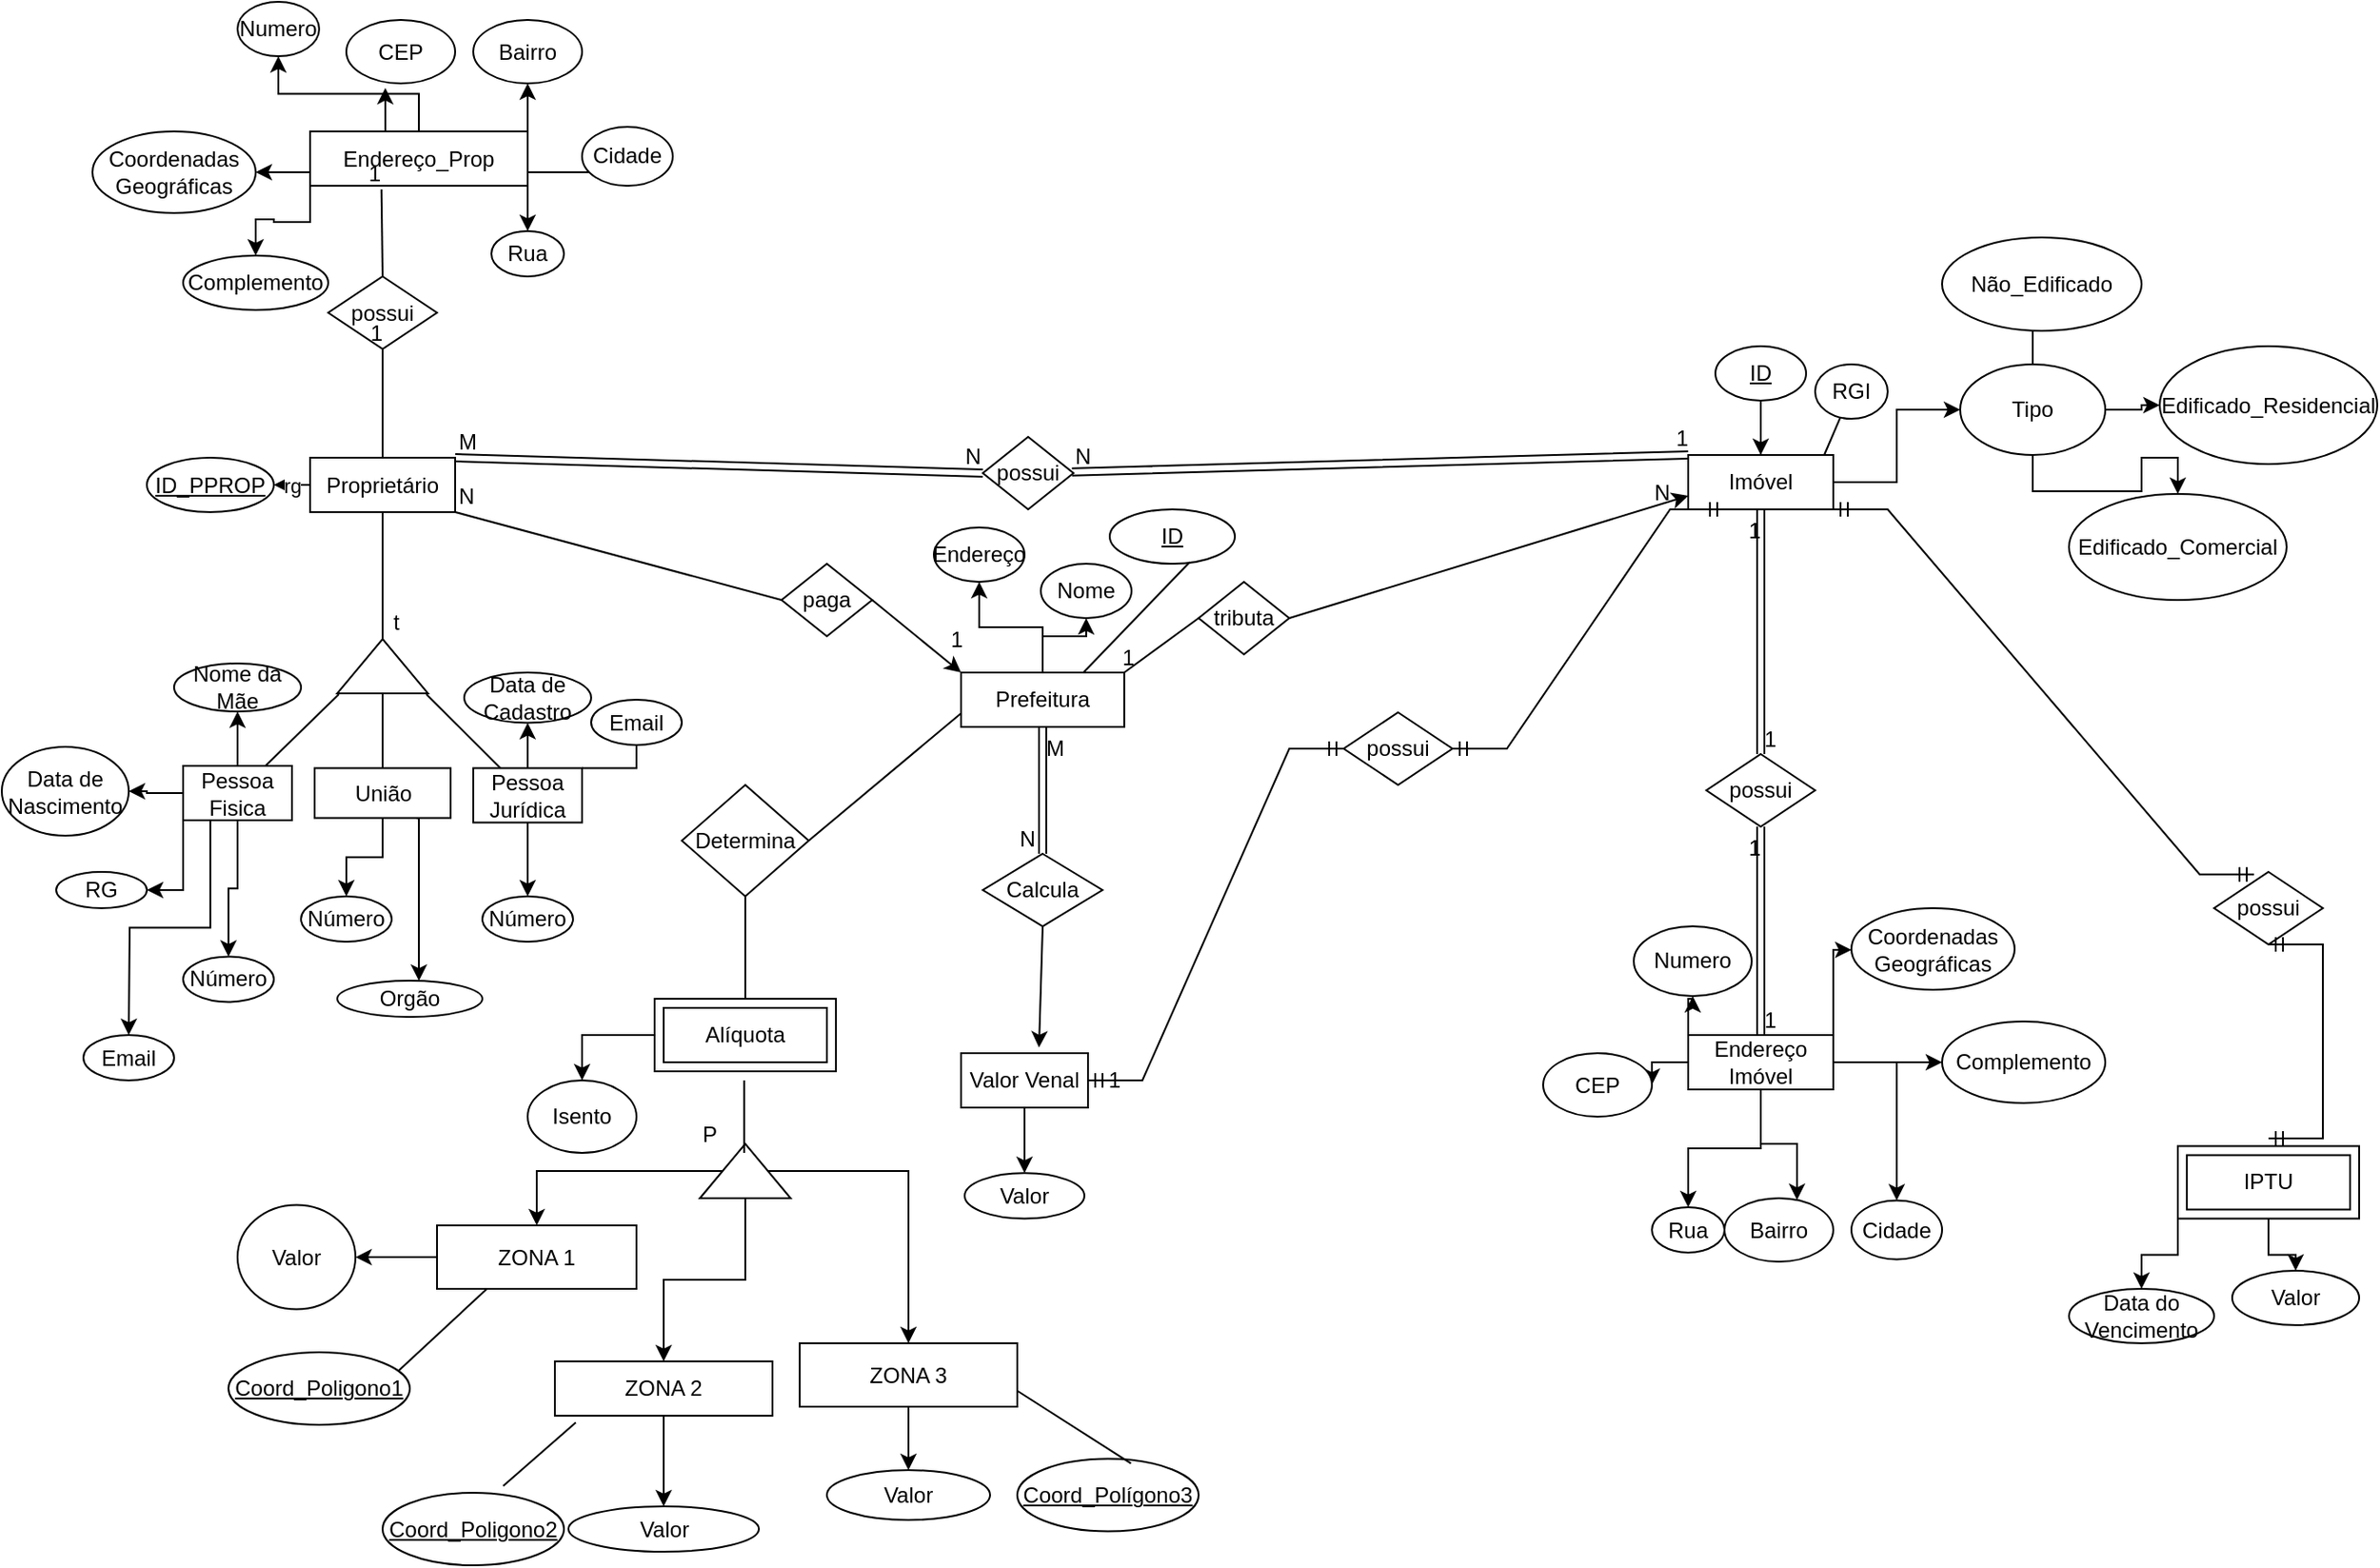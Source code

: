 <mxfile version="16.6.5" type="device"><diagram id="ujEJsBfIiI0tv4b5wCCn" name="Page-1"><mxGraphModel dx="1698" dy="476" grid="1" gridSize="10" guides="1" tooltips="1" connect="1" arrows="1" fold="1" page="1" pageScale="1" pageWidth="827" pageHeight="1169" math="0" shadow="0"><root><mxCell id="0"/><mxCell id="1" parent="0"/><mxCell id="As3gt2R50bWMYuz2lduU-75" value="rg" style="edgeStyle=orthogonalEdgeStyle;rounded=0;orthogonalLoop=1;jettySize=auto;html=1;exitX=0;exitY=0.5;exitDx=0;exitDy=0;entryX=1;entryY=0.5;entryDx=0;entryDy=0;" edge="1" parent="1" source="o9bGBwdV-3wXNaGeciip-1" target="As3gt2R50bWMYuz2lduU-74"><mxGeometry relative="1" as="geometry"/></mxCell><mxCell id="o9bGBwdV-3wXNaGeciip-1" value="Proprietário" style="rounded=0;whiteSpace=wrap;html=1;" parent="1" vertex="1"><mxGeometry x="10" y="321.5" width="80" height="30" as="geometry"/></mxCell><mxCell id="As3gt2R50bWMYuz2lduU-131" value="" style="edgeStyle=orthogonalEdgeStyle;rounded=0;orthogonalLoop=1;jettySize=auto;html=1;" edge="1" parent="1" source="o9bGBwdV-3wXNaGeciip-2" target="As3gt2R50bWMYuz2lduU-130"><mxGeometry relative="1" as="geometry"/></mxCell><mxCell id="o9bGBwdV-3wXNaGeciip-2" value="Imóvel&lt;br&gt;" style="rounded=0;whiteSpace=wrap;html=1;" parent="1" vertex="1"><mxGeometry x="770" y="320" width="80" height="30" as="geometry"/></mxCell><mxCell id="As3gt2R50bWMYuz2lduU-68" value="" style="edgeStyle=orthogonalEdgeStyle;rounded=0;orthogonalLoop=1;jettySize=auto;html=1;" edge="1" parent="1" source="o9bGBwdV-3wXNaGeciip-3" target="As3gt2R50bWMYuz2lduU-67"><mxGeometry relative="1" as="geometry"/></mxCell><mxCell id="As3gt2R50bWMYuz2lduU-90" value="" style="edgeStyle=orthogonalEdgeStyle;rounded=0;orthogonalLoop=1;jettySize=auto;html=1;" edge="1" parent="1" source="o9bGBwdV-3wXNaGeciip-3" target="As3gt2R50bWMYuz2lduU-88"><mxGeometry relative="1" as="geometry"/></mxCell><mxCell id="o9bGBwdV-3wXNaGeciip-3" value="Prefeitura" style="rounded=0;whiteSpace=wrap;html=1;" parent="1" vertex="1"><mxGeometry x="369" y="440" width="90" height="30" as="geometry"/></mxCell><mxCell id="As3gt2R50bWMYuz2lduU-144" style="edgeStyle=orthogonalEdgeStyle;rounded=0;orthogonalLoop=1;jettySize=auto;html=1;exitX=0;exitY=0.75;exitDx=0;exitDy=0;entryX=1;entryY=0.5;entryDx=0;entryDy=0;" edge="1" parent="1" source="o9bGBwdV-3wXNaGeciip-4" target="As3gt2R50bWMYuz2lduU-142"><mxGeometry relative="1" as="geometry"/></mxCell><mxCell id="As3gt2R50bWMYuz2lduU-145" style="edgeStyle=orthogonalEdgeStyle;rounded=0;orthogonalLoop=1;jettySize=auto;html=1;exitX=0.5;exitY=0;exitDx=0;exitDy=0;entryX=0.358;entryY=1.071;entryDx=0;entryDy=0;entryPerimeter=0;" edge="1" parent="1" source="o9bGBwdV-3wXNaGeciip-4" target="As3gt2R50bWMYuz2lduU-141"><mxGeometry relative="1" as="geometry"/></mxCell><mxCell id="As3gt2R50bWMYuz2lduU-146" style="edgeStyle=orthogonalEdgeStyle;rounded=0;orthogonalLoop=1;jettySize=auto;html=1;exitX=1;exitY=0;exitDx=0;exitDy=0;" edge="1" parent="1" source="o9bGBwdV-3wXNaGeciip-4" target="As3gt2R50bWMYuz2lduU-139"><mxGeometry relative="1" as="geometry"/></mxCell><mxCell id="As3gt2R50bWMYuz2lduU-147" style="edgeStyle=orthogonalEdgeStyle;rounded=0;orthogonalLoop=1;jettySize=auto;html=1;exitX=1;exitY=0.75;exitDx=0;exitDy=0;entryX=0;entryY=1;entryDx=0;entryDy=0;" edge="1" parent="1" source="o9bGBwdV-3wXNaGeciip-4" target="As3gt2R50bWMYuz2lduU-140"><mxGeometry relative="1" as="geometry"/></mxCell><mxCell id="As3gt2R50bWMYuz2lduU-148" style="edgeStyle=orthogonalEdgeStyle;rounded=0;orthogonalLoop=1;jettySize=auto;html=1;exitX=1;exitY=1;exitDx=0;exitDy=0;entryX=0.5;entryY=0;entryDx=0;entryDy=0;" edge="1" parent="1" source="o9bGBwdV-3wXNaGeciip-4" target="As3gt2R50bWMYuz2lduU-138"><mxGeometry relative="1" as="geometry"/></mxCell><mxCell id="As3gt2R50bWMYuz2lduU-162" value="" style="edgeStyle=orthogonalEdgeStyle;rounded=0;orthogonalLoop=1;jettySize=auto;html=1;" edge="1" parent="1" source="o9bGBwdV-3wXNaGeciip-4" target="As3gt2R50bWMYuz2lduU-161"><mxGeometry relative="1" as="geometry"/></mxCell><mxCell id="As3gt2R50bWMYuz2lduU-182" style="edgeStyle=orthogonalEdgeStyle;rounded=0;orthogonalLoop=1;jettySize=auto;html=1;exitX=0;exitY=1;exitDx=0;exitDy=0;" edge="1" parent="1" source="o9bGBwdV-3wXNaGeciip-4" target="As3gt2R50bWMYuz2lduU-183"><mxGeometry relative="1" as="geometry"><mxPoint x="-30" y="230" as="targetPoint"/></mxGeometry></mxCell><mxCell id="o9bGBwdV-3wXNaGeciip-4" value="Endereço_Prop" style="rounded=0;whiteSpace=wrap;html=1;" parent="1" vertex="1"><mxGeometry x="10" y="141.5" width="120" height="30" as="geometry"/></mxCell><mxCell id="As3gt2R50bWMYuz2lduU-29" value="" style="edgeStyle=orthogonalEdgeStyle;rounded=0;orthogonalLoop=1;jettySize=auto;html=1;" edge="1" parent="1" source="o9bGBwdV-3wXNaGeciip-6" target="As3gt2R50bWMYuz2lduU-28"><mxGeometry relative="1" as="geometry"/></mxCell><mxCell id="As3gt2R50bWMYuz2lduU-31" value="" style="edgeStyle=orthogonalEdgeStyle;rounded=0;orthogonalLoop=1;jettySize=auto;html=1;" edge="1" parent="1" source="o9bGBwdV-3wXNaGeciip-6" target="As3gt2R50bWMYuz2lduU-30"><mxGeometry relative="1" as="geometry"><Array as="points"><mxPoint x="810" y="700"/><mxPoint x="830" y="700"/></Array></mxGeometry></mxCell><mxCell id="As3gt2R50bWMYuz2lduU-33" value="" style="edgeStyle=orthogonalEdgeStyle;rounded=0;orthogonalLoop=1;jettySize=auto;html=1;" edge="1" parent="1" source="o9bGBwdV-3wXNaGeciip-6" target="As3gt2R50bWMYuz2lduU-32"><mxGeometry relative="1" as="geometry"/></mxCell><mxCell id="As3gt2R50bWMYuz2lduU-35" value="" style="edgeStyle=orthogonalEdgeStyle;rounded=0;orthogonalLoop=1;jettySize=auto;html=1;" edge="1" parent="1" source="o9bGBwdV-3wXNaGeciip-6" target="As3gt2R50bWMYuz2lduU-34"><mxGeometry relative="1" as="geometry"/></mxCell><mxCell id="As3gt2R50bWMYuz2lduU-40" value="" style="edgeStyle=orthogonalEdgeStyle;rounded=0;orthogonalLoop=1;jettySize=auto;html=1;" edge="1" parent="1" source="o9bGBwdV-3wXNaGeciip-6" target="As3gt2R50bWMYuz2lduU-39"><mxGeometry relative="1" as="geometry"><Array as="points"><mxPoint x="850" y="593"/></Array></mxGeometry></mxCell><mxCell id="As3gt2R50bWMYuz2lduU-164" style="edgeStyle=orthogonalEdgeStyle;rounded=0;orthogonalLoop=1;jettySize=auto;html=1;exitX=0;exitY=0;exitDx=0;exitDy=0;" edge="1" parent="1" source="o9bGBwdV-3wXNaGeciip-6" target="As3gt2R50bWMYuz2lduU-165"><mxGeometry relative="1" as="geometry"><mxPoint x="750" y="610" as="targetPoint"/></mxGeometry></mxCell><mxCell id="As3gt2R50bWMYuz2lduU-181" value="" style="edgeStyle=orthogonalEdgeStyle;rounded=0;orthogonalLoop=1;jettySize=auto;html=1;" edge="1" parent="1" source="o9bGBwdV-3wXNaGeciip-6" target="As3gt2R50bWMYuz2lduU-180"><mxGeometry relative="1" as="geometry"/></mxCell><mxCell id="o9bGBwdV-3wXNaGeciip-6" value="Endereço Imóvel" style="rounded=0;whiteSpace=wrap;html=1;" parent="1" vertex="1"><mxGeometry x="770" y="640" width="80" height="30" as="geometry"/></mxCell><mxCell id="o9bGBwdV-3wXNaGeciip-15" value="" style="triangle;whiteSpace=wrap;html=1;rotation=-90;" parent="1" vertex="1"><mxGeometry x="35" y="411.5" width="30" height="50" as="geometry"/></mxCell><mxCell id="As3gt2R50bWMYuz2lduU-79" value="" style="edgeStyle=orthogonalEdgeStyle;rounded=0;orthogonalLoop=1;jettySize=auto;html=1;" edge="1" parent="1" source="o9bGBwdV-3wXNaGeciip-16" target="As3gt2R50bWMYuz2lduU-78"><mxGeometry relative="1" as="geometry"/></mxCell><mxCell id="As3gt2R50bWMYuz2lduU-155" value="" style="edgeStyle=orthogonalEdgeStyle;rounded=0;orthogonalLoop=1;jettySize=auto;html=1;" edge="1" parent="1" source="o9bGBwdV-3wXNaGeciip-16" target="As3gt2R50bWMYuz2lduU-154"><mxGeometry relative="1" as="geometry"/></mxCell><mxCell id="As3gt2R50bWMYuz2lduU-158" value="" style="edgeStyle=orthogonalEdgeStyle;rounded=0;orthogonalLoop=1;jettySize=auto;html=1;" edge="1" parent="1" source="o9bGBwdV-3wXNaGeciip-16" target="As3gt2R50bWMYuz2lduU-157"><mxGeometry relative="1" as="geometry"/></mxCell><mxCell id="As3gt2R50bWMYuz2lduU-167" style="edgeStyle=orthogonalEdgeStyle;rounded=0;orthogonalLoop=1;jettySize=auto;html=1;" edge="1" parent="1" source="o9bGBwdV-3wXNaGeciip-16" target="As3gt2R50bWMYuz2lduU-168"><mxGeometry relative="1" as="geometry"><mxPoint x="-80" y="610" as="targetPoint"/><Array as="points"><mxPoint x="-60" y="560"/></Array></mxGeometry></mxCell><mxCell id="As3gt2R50bWMYuz2lduU-173" style="edgeStyle=orthogonalEdgeStyle;rounded=0;orthogonalLoop=1;jettySize=auto;html=1;exitX=0.25;exitY=1;exitDx=0;exitDy=0;" edge="1" parent="1" source="o9bGBwdV-3wXNaGeciip-16"><mxGeometry relative="1" as="geometry"><mxPoint x="-90" y="640" as="targetPoint"/></mxGeometry></mxCell><mxCell id="o9bGBwdV-3wXNaGeciip-16" value="Pessoa Fisica" style="rounded=0;whiteSpace=wrap;html=1;" parent="1" vertex="1"><mxGeometry x="-60" y="491.5" width="60" height="30" as="geometry"/></mxCell><mxCell id="As3gt2R50bWMYuz2lduU-84" value="" style="edgeStyle=orthogonalEdgeStyle;rounded=0;orthogonalLoop=1;jettySize=auto;html=1;" edge="1" parent="1" source="o9bGBwdV-3wXNaGeciip-17" target="As3gt2R50bWMYuz2lduU-81"><mxGeometry relative="1" as="geometry"/></mxCell><mxCell id="As3gt2R50bWMYuz2lduU-160" value="" style="edgeStyle=orthogonalEdgeStyle;rounded=0;orthogonalLoop=1;jettySize=auto;html=1;" edge="1" parent="1" source="o9bGBwdV-3wXNaGeciip-17" target="As3gt2R50bWMYuz2lduU-159"><mxGeometry relative="1" as="geometry"/></mxCell><mxCell id="As3gt2R50bWMYuz2lduU-175" style="edgeStyle=orthogonalEdgeStyle;rounded=0;orthogonalLoop=1;jettySize=auto;html=1;exitX=1;exitY=0;exitDx=0;exitDy=0;" edge="1" parent="1" source="o9bGBwdV-3wXNaGeciip-17"><mxGeometry relative="1" as="geometry"><mxPoint x="190" y="470" as="targetPoint"/></mxGeometry></mxCell><mxCell id="o9bGBwdV-3wXNaGeciip-17" value="Pessoa Jurídica" style="rounded=0;whiteSpace=wrap;html=1;" parent="1" vertex="1"><mxGeometry x="100" y="492.75" width="60" height="30" as="geometry"/></mxCell><mxCell id="o9bGBwdV-3wXNaGeciip-18" value="" style="endArrow=none;html=1;rounded=0;" parent="1" source="o9bGBwdV-3wXNaGeciip-1" target="o9bGBwdV-3wXNaGeciip-15" edge="1"><mxGeometry width="50" height="50" relative="1" as="geometry"><mxPoint x="260" y="361.5" as="sourcePoint"/><mxPoint x="310" y="311.5" as="targetPoint"/></mxGeometry></mxCell><mxCell id="o9bGBwdV-3wXNaGeciip-19" value="" style="endArrow=none;html=1;rounded=0;exitX=-0.017;exitY=0.983;exitDx=0;exitDy=0;exitPerimeter=0;" parent="1" source="o9bGBwdV-3wXNaGeciip-15" target="o9bGBwdV-3wXNaGeciip-17" edge="1"><mxGeometry width="50" height="50" relative="1" as="geometry"><mxPoint x="100" y="436.5" as="sourcePoint"/><mxPoint x="310" y="621.5" as="targetPoint"/></mxGeometry></mxCell><mxCell id="o9bGBwdV-3wXNaGeciip-20" value="" style="endArrow=none;html=1;rounded=0;exitX=-0.017;exitY=0.017;exitDx=0;exitDy=0;exitPerimeter=0;" parent="1" source="o9bGBwdV-3wXNaGeciip-15" target="o9bGBwdV-3wXNaGeciip-16" edge="1"><mxGeometry width="50" height="50" relative="1" as="geometry"><mxPoint x="30" y="554.5" as="sourcePoint"/><mxPoint x="310" y="621.5" as="targetPoint"/></mxGeometry></mxCell><mxCell id="o9bGBwdV-3wXNaGeciip-21" value="t" style="text;strokeColor=none;fillColor=none;align=left;verticalAlign=middle;spacingLeft=4;spacingRight=4;overflow=hidden;points=[[0,0.5],[1,0.5]];portConstraint=eastwest;rotatable=0;" parent="1" vertex="1"><mxGeometry x="50" y="401.5" width="10" height="20" as="geometry"/></mxCell><mxCell id="As3gt2R50bWMYuz2lduU-50" value="" style="edgeStyle=orthogonalEdgeStyle;rounded=0;orthogonalLoop=1;jettySize=auto;html=1;" edge="1" parent="1" source="o9bGBwdV-3wXNaGeciip-24" target="As3gt2R50bWMYuz2lduU-49"><mxGeometry relative="1" as="geometry"/></mxCell><mxCell id="o9bGBwdV-3wXNaGeciip-24" value="Valor Venal" style="rounded=0;whiteSpace=wrap;html=1;" parent="1" vertex="1"><mxGeometry x="369" y="650" width="70" height="30" as="geometry"/></mxCell><mxCell id="o9bGBwdV-3wXNaGeciip-31" value="paga" style="rhombus;whiteSpace=wrap;html=1;" parent="1" vertex="1"><mxGeometry x="270" y="380" width="50" height="40" as="geometry"/></mxCell><mxCell id="o9bGBwdV-3wXNaGeciip-35" value="tributa" style="rhombus;whiteSpace=wrap;html=1;" parent="1" vertex="1"><mxGeometry x="500" y="390" width="50" height="40" as="geometry"/></mxCell><mxCell id="o9bGBwdV-3wXNaGeciip-37" value="possui" style="rhombus;whiteSpace=wrap;html=1;" parent="1" vertex="1"><mxGeometry x="381" y="310" width="50" height="40" as="geometry"/></mxCell><mxCell id="o9bGBwdV-3wXNaGeciip-45" value="Calcula" style="rhombus;whiteSpace=wrap;html=1;" parent="1" vertex="1"><mxGeometry x="381" y="540" width="66" height="40" as="geometry"/></mxCell><mxCell id="o9bGBwdV-3wXNaGeciip-47" value="possui" style="rhombus;whiteSpace=wrap;html=1;" parent="1" vertex="1"><mxGeometry x="780" y="485" width="60" height="40" as="geometry"/></mxCell><mxCell id="o9bGBwdV-3wXNaGeciip-49" value="possui" style="rhombus;whiteSpace=wrap;html=1;" parent="1" vertex="1"><mxGeometry x="20" y="221.5" width="60" height="40" as="geometry"/></mxCell><mxCell id="o9bGBwdV-3wXNaGeciip-55" value="" style="endArrow=classic;html=1;rounded=0;exitX=1;exitY=0.5;exitDx=0;exitDy=0;entryX=0;entryY=0;entryDx=0;entryDy=0;" parent="1" source="o9bGBwdV-3wXNaGeciip-31" target="o9bGBwdV-3wXNaGeciip-3" edge="1"><mxGeometry width="50" height="50" relative="1" as="geometry"><mxPoint x="340" y="430" as="sourcePoint"/><mxPoint x="390" y="380" as="targetPoint"/></mxGeometry></mxCell><mxCell id="o9bGBwdV-3wXNaGeciip-56" value="" style="endArrow=classic;html=1;rounded=0;exitX=1;exitY=0.5;exitDx=0;exitDy=0;entryX=0;entryY=0.75;entryDx=0;entryDy=0;" parent="1" source="o9bGBwdV-3wXNaGeciip-35" target="o9bGBwdV-3wXNaGeciip-2" edge="1"><mxGeometry width="50" height="50" relative="1" as="geometry"><mxPoint x="550" y="410" as="sourcePoint"/><mxPoint x="440" y="420" as="targetPoint"/></mxGeometry></mxCell><mxCell id="o9bGBwdV-3wXNaGeciip-62" value="" style="shape=link;html=1;rounded=0;targetPerimeterSpacing=0;jumpStyle=none;exitX=1;exitY=0;exitDx=0;exitDy=0;entryX=0;entryY=0.5;entryDx=0;entryDy=0;" parent="1" source="o9bGBwdV-3wXNaGeciip-1" target="o9bGBwdV-3wXNaGeciip-37" edge="1"><mxGeometry relative="1" as="geometry"><mxPoint x="300" y="380" as="sourcePoint"/><mxPoint x="460" y="380" as="targetPoint"/></mxGeometry></mxCell><mxCell id="o9bGBwdV-3wXNaGeciip-63" value="M" style="resizable=0;html=1;align=left;verticalAlign=bottom;" parent="o9bGBwdV-3wXNaGeciip-62" connectable="0" vertex="1"><mxGeometry x="-1" relative="1" as="geometry"/></mxCell><mxCell id="o9bGBwdV-3wXNaGeciip-64" value="N" style="resizable=0;html=1;align=right;verticalAlign=bottom;" parent="o9bGBwdV-3wXNaGeciip-62" connectable="0" vertex="1"><mxGeometry x="1" relative="1" as="geometry"/></mxCell><mxCell id="o9bGBwdV-3wXNaGeciip-65" value="" style="shape=link;html=1;rounded=0;targetPerimeterSpacing=0;jumpStyle=none;entryX=0;entryY=0;entryDx=0;entryDy=0;" parent="1" source="o9bGBwdV-3wXNaGeciip-37" target="o9bGBwdV-3wXNaGeciip-2" edge="1"><mxGeometry relative="1" as="geometry"><mxPoint x="430" y="330" as="sourcePoint"/><mxPoint x="460" y="380" as="targetPoint"/></mxGeometry></mxCell><mxCell id="o9bGBwdV-3wXNaGeciip-66" value="N" style="resizable=0;html=1;align=left;verticalAlign=bottom;" parent="o9bGBwdV-3wXNaGeciip-65" connectable="0" vertex="1"><mxGeometry x="-1" relative="1" as="geometry"/></mxCell><mxCell id="o9bGBwdV-3wXNaGeciip-67" value="1" style="resizable=0;html=1;align=right;verticalAlign=bottom;" parent="o9bGBwdV-3wXNaGeciip-65" connectable="0" vertex="1"><mxGeometry x="1" relative="1" as="geometry"/></mxCell><mxCell id="o9bGBwdV-3wXNaGeciip-68" value="" style="endArrow=classic;html=1;rounded=0;targetPerimeterSpacing=0;jumpStyle=none;exitX=0.5;exitY=1;exitDx=0;exitDy=0;entryX=0.614;entryY=-0.104;entryDx=0;entryDy=0;entryPerimeter=0;" parent="1" source="o9bGBwdV-3wXNaGeciip-45" target="o9bGBwdV-3wXNaGeciip-24" edge="1"><mxGeometry width="50" height="50" relative="1" as="geometry"><mxPoint x="414" y="614.86" as="sourcePoint"/><mxPoint x="400" y="429.86" as="targetPoint"/><Array as="points"/></mxGeometry></mxCell><mxCell id="o9bGBwdV-3wXNaGeciip-69" value="" style="shape=link;html=1;rounded=0;targetPerimeterSpacing=0;jumpStyle=none;exitX=0.5;exitY=1;exitDx=0;exitDy=0;entryX=0.5;entryY=0;entryDx=0;entryDy=0;" parent="1" source="o9bGBwdV-3wXNaGeciip-3" target="o9bGBwdV-3wXNaGeciip-45" edge="1"><mxGeometry relative="1" as="geometry"><mxPoint x="431" y="514.71" as="sourcePoint"/><mxPoint x="591" y="514.71" as="targetPoint"/></mxGeometry></mxCell><mxCell id="o9bGBwdV-3wXNaGeciip-70" value="M" style="resizable=0;html=1;align=left;verticalAlign=bottom;" parent="o9bGBwdV-3wXNaGeciip-69" connectable="0" vertex="1"><mxGeometry x="-1" relative="1" as="geometry"><mxPoint y="20" as="offset"/></mxGeometry></mxCell><mxCell id="o9bGBwdV-3wXNaGeciip-71" value="N" style="resizable=0;html=1;align=right;verticalAlign=bottom;" parent="o9bGBwdV-3wXNaGeciip-69" connectable="0" vertex="1"><mxGeometry x="1" relative="1" as="geometry"><mxPoint x="-4" as="offset"/></mxGeometry></mxCell><mxCell id="o9bGBwdV-3wXNaGeciip-72" value="" style="endArrow=none;html=1;rounded=0;targetPerimeterSpacing=0;jumpStyle=none;entryX=0;entryY=0.5;entryDx=0;entryDy=0;exitX=1;exitY=0;exitDx=0;exitDy=0;" parent="1" source="o9bGBwdV-3wXNaGeciip-3" target="o9bGBwdV-3wXNaGeciip-35" edge="1"><mxGeometry relative="1" as="geometry"><mxPoint x="460" y="440" as="sourcePoint"/><mxPoint x="700" y="529.43" as="targetPoint"/></mxGeometry></mxCell><mxCell id="o9bGBwdV-3wXNaGeciip-73" value="1" style="resizable=0;html=1;align=left;verticalAlign=bottom;" parent="o9bGBwdV-3wXNaGeciip-72" connectable="0" vertex="1"><mxGeometry x="-1" relative="1" as="geometry"><mxPoint x="-3" as="offset"/></mxGeometry></mxCell><mxCell id="o9bGBwdV-3wXNaGeciip-74" value="N" style="resizable=0;html=1;align=right;verticalAlign=bottom;" parent="o9bGBwdV-3wXNaGeciip-72" connectable="0" vertex="1"><mxGeometry x="1" relative="1" as="geometry"><mxPoint x="260" y="-60" as="offset"/></mxGeometry></mxCell><mxCell id="o9bGBwdV-3wXNaGeciip-75" value="" style="endArrow=none;html=1;rounded=0;targetPerimeterSpacing=0;jumpStyle=none;exitX=1;exitY=1;exitDx=0;exitDy=0;entryX=0;entryY=0.5;entryDx=0;entryDy=0;" parent="1" source="o9bGBwdV-3wXNaGeciip-1" target="o9bGBwdV-3wXNaGeciip-31" edge="1"><mxGeometry relative="1" as="geometry"><mxPoint x="170" y="421.5" as="sourcePoint"/><mxPoint x="140" y="391.5" as="targetPoint"/></mxGeometry></mxCell><mxCell id="o9bGBwdV-3wXNaGeciip-76" value="N" style="resizable=0;html=1;align=left;verticalAlign=bottom;" parent="o9bGBwdV-3wXNaGeciip-75" connectable="0" vertex="1"><mxGeometry x="-1" relative="1" as="geometry"/></mxCell><mxCell id="o9bGBwdV-3wXNaGeciip-77" value="1" style="resizable=0;html=1;align=right;verticalAlign=bottom;" parent="o9bGBwdV-3wXNaGeciip-75" connectable="0" vertex="1"><mxGeometry x="1" relative="1" as="geometry"><mxPoint x="100" y="30" as="offset"/></mxGeometry></mxCell><mxCell id="o9bGBwdV-3wXNaGeciip-94" value="" style="shape=link;html=1;rounded=0;targetPerimeterSpacing=0;jumpStyle=none;entryX=0.5;entryY=1;entryDx=0;entryDy=0;exitX=0.5;exitY=0;exitDx=0;exitDy=0;" parent="1" source="o9bGBwdV-3wXNaGeciip-47" target="o9bGBwdV-3wXNaGeciip-2" edge="1"><mxGeometry relative="1" as="geometry"><mxPoint x="470" y="410" as="sourcePoint"/><mxPoint x="630" y="410" as="targetPoint"/></mxGeometry></mxCell><mxCell id="o9bGBwdV-3wXNaGeciip-95" value="1" style="resizable=0;html=1;align=left;verticalAlign=bottom;" parent="o9bGBwdV-3wXNaGeciip-94" connectable="0" vertex="1"><mxGeometry x="-1" relative="1" as="geometry"/></mxCell><mxCell id="o9bGBwdV-3wXNaGeciip-96" value="1" style="resizable=0;html=1;align=right;verticalAlign=bottom;" parent="o9bGBwdV-3wXNaGeciip-94" connectable="0" vertex="1"><mxGeometry x="1" relative="1" as="geometry"><mxPoint y="20" as="offset"/></mxGeometry></mxCell><mxCell id="o9bGBwdV-3wXNaGeciip-98" value="" style="shape=link;html=1;rounded=0;targetPerimeterSpacing=0;jumpStyle=none;entryX=0.5;entryY=1;entryDx=0;entryDy=0;exitX=0.5;exitY=0;exitDx=0;exitDy=0;" parent="1" source="o9bGBwdV-3wXNaGeciip-6" target="o9bGBwdV-3wXNaGeciip-47" edge="1"><mxGeometry relative="1" as="geometry"><mxPoint x="570" y="390" as="sourcePoint"/><mxPoint x="730" y="390" as="targetPoint"/></mxGeometry></mxCell><mxCell id="o9bGBwdV-3wXNaGeciip-99" value="1" style="resizable=0;html=1;align=left;verticalAlign=bottom;" parent="o9bGBwdV-3wXNaGeciip-98" connectable="0" vertex="1"><mxGeometry x="-1" relative="1" as="geometry"/></mxCell><mxCell id="o9bGBwdV-3wXNaGeciip-100" value="1" style="resizable=0;html=1;align=right;verticalAlign=bottom;" parent="o9bGBwdV-3wXNaGeciip-98" connectable="0" vertex="1"><mxGeometry x="1" relative="1" as="geometry"><mxPoint y="20" as="offset"/></mxGeometry></mxCell><mxCell id="As3gt2R50bWMYuz2lduU-21" value="" style="edgeStyle=orthogonalEdgeStyle;rounded=0;orthogonalLoop=1;jettySize=auto;html=1;" edge="1" parent="1" source="As3gt2R50bWMYuz2lduU-3" target="o9bGBwdV-3wXNaGeciip-2"><mxGeometry relative="1" as="geometry"/></mxCell><mxCell id="As3gt2R50bWMYuz2lduU-3" value="ID" style="ellipse;whiteSpace=wrap;html=1;align=center;fontStyle=4;" vertex="1" parent="1"><mxGeometry x="785" y="260" width="50" height="30" as="geometry"/></mxCell><mxCell id="As3gt2R50bWMYuz2lduU-6" value="" style="endArrow=none;html=1;rounded=0;" edge="1" parent="1"><mxGeometry width="50" height="50" relative="1" as="geometry"><mxPoint x="810" y="320" as="sourcePoint"/><mxPoint x="810" y="290" as="targetPoint"/></mxGeometry></mxCell><mxCell id="As3gt2R50bWMYuz2lduU-8" value="" style="endArrow=none;html=1;rounded=0;" edge="1" parent="1" target="As3gt2R50bWMYuz2lduU-9"><mxGeometry width="50" height="50" relative="1" as="geometry"><mxPoint x="845" y="320" as="sourcePoint"/><mxPoint x="860" y="290" as="targetPoint"/></mxGeometry></mxCell><mxCell id="As3gt2R50bWMYuz2lduU-9" value="RGI" style="ellipse;whiteSpace=wrap;html=1;align=center;" vertex="1" parent="1"><mxGeometry x="840" y="270" width="40" height="30" as="geometry"/></mxCell><mxCell id="As3gt2R50bWMYuz2lduU-28" value="Rua" style="ellipse;whiteSpace=wrap;html=1;rounded=0;" vertex="1" parent="1"><mxGeometry x="750" y="735" width="40" height="25" as="geometry"/></mxCell><mxCell id="As3gt2R50bWMYuz2lduU-30" value="Bairro" style="ellipse;whiteSpace=wrap;html=1;rounded=0;" vertex="1" parent="1"><mxGeometry x="790" y="730" width="60" height="35" as="geometry"/></mxCell><mxCell id="As3gt2R50bWMYuz2lduU-32" value="Cidade" style="ellipse;whiteSpace=wrap;html=1;rounded=0;" vertex="1" parent="1"><mxGeometry x="860" y="731.25" width="50" height="32.5" as="geometry"/></mxCell><mxCell id="As3gt2R50bWMYuz2lduU-34" value="CEP" style="ellipse;whiteSpace=wrap;html=1;rounded=0;" vertex="1" parent="1"><mxGeometry x="690" y="650" width="60" height="35" as="geometry"/></mxCell><mxCell id="As3gt2R50bWMYuz2lduU-39" value="Coordenadas Geográficas" style="ellipse;whiteSpace=wrap;html=1;rounded=0;" vertex="1" parent="1"><mxGeometry x="860" y="570" width="90" height="45" as="geometry"/></mxCell><mxCell id="As3gt2R50bWMYuz2lduU-49" value="Valor" style="ellipse;whiteSpace=wrap;html=1;rounded=0;" vertex="1" parent="1"><mxGeometry x="371" y="716.11" width="66" height="25.14" as="geometry"/></mxCell><mxCell id="As3gt2R50bWMYuz2lduU-54" value="possui" style="rhombus;whiteSpace=wrap;html=1;" vertex="1" parent="1"><mxGeometry x="580" y="462" width="60" height="40" as="geometry"/></mxCell><mxCell id="As3gt2R50bWMYuz2lduU-61" value="1" style="resizable=0;html=1;align=right;verticalAlign=bottom;" connectable="0" vertex="1" parent="1"><mxGeometry x="630.004" y="365.003" as="geometry"><mxPoint x="-173" y="308" as="offset"/></mxGeometry></mxCell><mxCell id="As3gt2R50bWMYuz2lduU-67" value="Nome" style="ellipse;whiteSpace=wrap;html=1;rounded=0;" vertex="1" parent="1"><mxGeometry x="413" y="380" width="50" height="30" as="geometry"/></mxCell><mxCell id="As3gt2R50bWMYuz2lduU-83" value="" style="edgeStyle=orthogonalEdgeStyle;rounded=0;orthogonalLoop=1;jettySize=auto;html=1;" edge="1" parent="1" source="As3gt2R50bWMYuz2lduU-70" target="As3gt2R50bWMYuz2lduU-80"><mxGeometry relative="1" as="geometry"/></mxCell><mxCell id="As3gt2R50bWMYuz2lduU-169" style="edgeStyle=orthogonalEdgeStyle;rounded=0;orthogonalLoop=1;jettySize=auto;html=1;exitX=0.75;exitY=1;exitDx=0;exitDy=0;" edge="1" parent="1" source="As3gt2R50bWMYuz2lduU-70" target="As3gt2R50bWMYuz2lduU-170"><mxGeometry relative="1" as="geometry"><mxPoint x="50" y="660" as="targetPoint"/><Array as="points"><mxPoint x="70" y="520"/></Array></mxGeometry></mxCell><mxCell id="As3gt2R50bWMYuz2lduU-70" value="União" style="whiteSpace=wrap;html=1;" vertex="1" parent="1"><mxGeometry x="12.5" y="492.75" width="75" height="27.5" as="geometry"/></mxCell><mxCell id="As3gt2R50bWMYuz2lduU-73" value="" style="endArrow=none;html=1;rounded=0;exitX=0;exitY=0.5;exitDx=0;exitDy=0;entryX=0.5;entryY=0;entryDx=0;entryDy=0;" edge="1" parent="1" source="o9bGBwdV-3wXNaGeciip-15" target="As3gt2R50bWMYuz2lduU-70"><mxGeometry width="50" height="50" relative="1" as="geometry"><mxPoint x="45.85" y="472.01" as="sourcePoint"/><mxPoint x="5.374" y="511.5" as="targetPoint"/></mxGeometry></mxCell><mxCell id="As3gt2R50bWMYuz2lduU-74" value="ID_PPROP" style="ellipse;whiteSpace=wrap;html=1;align=center;fontStyle=4;" vertex="1" parent="1"><mxGeometry x="-80" y="321.5" width="70" height="30" as="geometry"/></mxCell><mxCell id="As3gt2R50bWMYuz2lduU-78" value="Número" style="ellipse;whiteSpace=wrap;html=1;rounded=0;" vertex="1" parent="1"><mxGeometry x="-60" y="596.75" width="50" height="25" as="geometry"/></mxCell><mxCell id="As3gt2R50bWMYuz2lduU-80" value="Número" style="ellipse;whiteSpace=wrap;html=1;rounded=0;" vertex="1" parent="1"><mxGeometry x="5" y="563.5" width="50" height="25" as="geometry"/></mxCell><mxCell id="As3gt2R50bWMYuz2lduU-81" value="Número" style="ellipse;whiteSpace=wrap;html=1;rounded=0;" vertex="1" parent="1"><mxGeometry x="105" y="563.5" width="50" height="25" as="geometry"/></mxCell><mxCell id="As3gt2R50bWMYuz2lduU-88" value="Endereço" style="ellipse;whiteSpace=wrap;html=1;rounded=0;" vertex="1" parent="1"><mxGeometry x="354" y="360" width="50" height="30" as="geometry"/></mxCell><mxCell id="As3gt2R50bWMYuz2lduU-110" value="" style="edgeStyle=orthogonalEdgeStyle;rounded=0;orthogonalLoop=1;jettySize=auto;html=1;" edge="1" parent="1" source="As3gt2R50bWMYuz2lduU-94" target="As3gt2R50bWMYuz2lduU-109"><mxGeometry relative="1" as="geometry"/></mxCell><mxCell id="As3gt2R50bWMYuz2lduU-94" value="Alíquota" style="shape=ext;margin=3;double=1;whiteSpace=wrap;html=1;align=center;" vertex="1" parent="1"><mxGeometry x="200" y="620" width="100" height="40" as="geometry"/></mxCell><mxCell id="As3gt2R50bWMYuz2lduU-96" value="Determina" style="rhombus;whiteSpace=wrap;html=1;rounded=0;" vertex="1" parent="1"><mxGeometry x="215" y="502" width="70" height="61.5" as="geometry"/></mxCell><mxCell id="As3gt2R50bWMYuz2lduU-102" value="" style="endArrow=none;html=1;rounded=0;entryX=0;entryY=0.75;entryDx=0;entryDy=0;exitX=1;exitY=0.5;exitDx=0;exitDy=0;" edge="1" parent="1" source="As3gt2R50bWMYuz2lduU-96" target="o9bGBwdV-3wXNaGeciip-3"><mxGeometry relative="1" as="geometry"><mxPoint x="290" y="500" as="sourcePoint"/><mxPoint x="354" y="470" as="targetPoint"/></mxGeometry></mxCell><mxCell id="As3gt2R50bWMYuz2lduU-112" value="" style="edgeStyle=orthogonalEdgeStyle;rounded=0;orthogonalLoop=1;jettySize=auto;html=1;" edge="1" parent="1" source="As3gt2R50bWMYuz2lduU-104" target="As3gt2R50bWMYuz2lduU-111"><mxGeometry relative="1" as="geometry"/></mxCell><mxCell id="As3gt2R50bWMYuz2lduU-114" value="" style="edgeStyle=orthogonalEdgeStyle;rounded=0;orthogonalLoop=1;jettySize=auto;html=1;" edge="1" parent="1" source="As3gt2R50bWMYuz2lduU-104" target="As3gt2R50bWMYuz2lduU-113"><mxGeometry relative="1" as="geometry"/></mxCell><mxCell id="As3gt2R50bWMYuz2lduU-116" value="" style="edgeStyle=orthogonalEdgeStyle;rounded=0;orthogonalLoop=1;jettySize=auto;html=1;" edge="1" parent="1" source="As3gt2R50bWMYuz2lduU-104" target="As3gt2R50bWMYuz2lduU-115"><mxGeometry relative="1" as="geometry"/></mxCell><mxCell id="As3gt2R50bWMYuz2lduU-104" value="" style="triangle;whiteSpace=wrap;html=1;rotation=-90;" vertex="1" parent="1"><mxGeometry x="235" y="690" width="30" height="50" as="geometry"/></mxCell><mxCell id="As3gt2R50bWMYuz2lduU-105" value="" style="endArrow=none;html=1;rounded=0;entryX=0.5;entryY=1;entryDx=0;entryDy=0;" edge="1" parent="1" target="As3gt2R50bWMYuz2lduU-96"><mxGeometry relative="1" as="geometry"><mxPoint x="250" y="620" as="sourcePoint"/><mxPoint x="300" y="530" as="targetPoint"/><Array as="points"/></mxGeometry></mxCell><mxCell id="As3gt2R50bWMYuz2lduU-106" value="" style="endArrow=none;html=1;rounded=0;" edge="1" parent="1"><mxGeometry relative="1" as="geometry"><mxPoint x="249.38" y="665" as="sourcePoint"/><mxPoint x="249.38" y="705" as="targetPoint"/></mxGeometry></mxCell><mxCell id="As3gt2R50bWMYuz2lduU-107" value="P" style="text;html=1;resizable=0;autosize=1;align=center;verticalAlign=middle;points=[];fillColor=none;strokeColor=none;rounded=0;" vertex="1" parent="1"><mxGeometry x="220" y="685" width="20" height="20" as="geometry"/></mxCell><mxCell id="As3gt2R50bWMYuz2lduU-109" value="Isento" style="ellipse;whiteSpace=wrap;html=1;" vertex="1" parent="1"><mxGeometry x="130" y="665" width="60" height="40" as="geometry"/></mxCell><mxCell id="As3gt2R50bWMYuz2lduU-118" value="" style="edgeStyle=orthogonalEdgeStyle;rounded=0;orthogonalLoop=1;jettySize=auto;html=1;" edge="1" parent="1" source="As3gt2R50bWMYuz2lduU-111" target="As3gt2R50bWMYuz2lduU-117"><mxGeometry relative="1" as="geometry"/></mxCell><mxCell id="As3gt2R50bWMYuz2lduU-111" value="ZONA 1" style="whiteSpace=wrap;html=1;" vertex="1" parent="1"><mxGeometry x="80" y="745" width="110" height="35" as="geometry"/></mxCell><mxCell id="As3gt2R50bWMYuz2lduU-122" value="" style="edgeStyle=orthogonalEdgeStyle;rounded=0;orthogonalLoop=1;jettySize=auto;html=1;" edge="1" parent="1" source="As3gt2R50bWMYuz2lduU-113" target="As3gt2R50bWMYuz2lduU-121"><mxGeometry relative="1" as="geometry"/></mxCell><mxCell id="As3gt2R50bWMYuz2lduU-113" value="ZONA 3" style="whiteSpace=wrap;html=1;" vertex="1" parent="1"><mxGeometry x="280" y="810" width="120" height="35" as="geometry"/></mxCell><mxCell id="As3gt2R50bWMYuz2lduU-120" value="" style="edgeStyle=orthogonalEdgeStyle;rounded=0;orthogonalLoop=1;jettySize=auto;html=1;" edge="1" parent="1" source="As3gt2R50bWMYuz2lduU-115" target="As3gt2R50bWMYuz2lduU-119"><mxGeometry relative="1" as="geometry"/></mxCell><mxCell id="As3gt2R50bWMYuz2lduU-115" value="ZONA 2" style="whiteSpace=wrap;html=1;" vertex="1" parent="1"><mxGeometry x="145" y="820" width="120" height="30" as="geometry"/></mxCell><mxCell id="As3gt2R50bWMYuz2lduU-117" value="Valor" style="ellipse;whiteSpace=wrap;html=1;" vertex="1" parent="1"><mxGeometry x="-30" y="733.75" width="65" height="57.5" as="geometry"/></mxCell><mxCell id="As3gt2R50bWMYuz2lduU-119" value="Valor" style="ellipse;whiteSpace=wrap;html=1;" vertex="1" parent="1"><mxGeometry x="152.5" y="900" width="105" height="25" as="geometry"/></mxCell><mxCell id="As3gt2R50bWMYuz2lduU-121" value="Valor" style="ellipse;whiteSpace=wrap;html=1;" vertex="1" parent="1"><mxGeometry x="295" y="880" width="90" height="27.5" as="geometry"/></mxCell><mxCell id="As3gt2R50bWMYuz2lduU-123" value="Coord_Poligono1" style="ellipse;whiteSpace=wrap;html=1;align=center;fontStyle=4;" vertex="1" parent="1"><mxGeometry x="-35" y="815" width="100" height="40" as="geometry"/></mxCell><mxCell id="As3gt2R50bWMYuz2lduU-124" value="Coord_Poligono2" style="ellipse;whiteSpace=wrap;html=1;align=center;fontStyle=4;" vertex="1" parent="1"><mxGeometry x="50" y="892.5" width="100" height="40" as="geometry"/></mxCell><mxCell id="As3gt2R50bWMYuz2lduU-125" value="Coord_Polígono3" style="ellipse;whiteSpace=wrap;html=1;align=center;fontStyle=4;" vertex="1" parent="1"><mxGeometry x="400" y="873.75" width="100" height="40" as="geometry"/></mxCell><mxCell id="As3gt2R50bWMYuz2lduU-126" value="" style="endArrow=none;html=1;rounded=0;entryX=0.25;entryY=1;entryDx=0;entryDy=0;exitX=0.94;exitY=0.25;exitDx=0;exitDy=0;exitPerimeter=0;" edge="1" parent="1" source="As3gt2R50bWMYuz2lduU-123" target="As3gt2R50bWMYuz2lduU-111"><mxGeometry relative="1" as="geometry"><mxPoint x="50" y="860" as="sourcePoint"/><mxPoint x="210" y="860" as="targetPoint"/></mxGeometry></mxCell><mxCell id="As3gt2R50bWMYuz2lduU-127" value="" style="endArrow=none;html=1;rounded=0;entryX=0.096;entryY=1.125;entryDx=0;entryDy=0;entryPerimeter=0;exitX=0.665;exitY=-0.094;exitDx=0;exitDy=0;exitPerimeter=0;" edge="1" parent="1" source="As3gt2R50bWMYuz2lduU-124" target="As3gt2R50bWMYuz2lduU-115"><mxGeometry relative="1" as="geometry"><mxPoint x="120" y="890" as="sourcePoint"/><mxPoint x="117.5" y="790" as="targetPoint"/></mxGeometry></mxCell><mxCell id="As3gt2R50bWMYuz2lduU-128" value="" style="endArrow=none;html=1;rounded=0;entryX=1;entryY=0.75;entryDx=0;entryDy=0;exitX=0.627;exitY=0.063;exitDx=0;exitDy=0;exitPerimeter=0;" edge="1" parent="1" source="As3gt2R50bWMYuz2lduU-125" target="As3gt2R50bWMYuz2lduU-113"><mxGeometry relative="1" as="geometry"><mxPoint x="463.0" y="850" as="sourcePoint"/><mxPoint x="511.5" y="805" as="targetPoint"/></mxGeometry></mxCell><mxCell id="As3gt2R50bWMYuz2lduU-133" value="" style="edgeStyle=orthogonalEdgeStyle;rounded=0;orthogonalLoop=1;jettySize=auto;html=1;" edge="1" parent="1" source="As3gt2R50bWMYuz2lduU-130" target="As3gt2R50bWMYuz2lduU-132"><mxGeometry relative="1" as="geometry"/></mxCell><mxCell id="As3gt2R50bWMYuz2lduU-135" value="" style="edgeStyle=orthogonalEdgeStyle;rounded=0;orthogonalLoop=1;jettySize=auto;html=1;" edge="1" parent="1" source="As3gt2R50bWMYuz2lduU-130" target="As3gt2R50bWMYuz2lduU-134"><mxGeometry relative="1" as="geometry"/></mxCell><mxCell id="As3gt2R50bWMYuz2lduU-137" value="" style="edgeStyle=orthogonalEdgeStyle;rounded=0;orthogonalLoop=1;jettySize=auto;html=1;" edge="1" parent="1" source="As3gt2R50bWMYuz2lduU-130" target="As3gt2R50bWMYuz2lduU-136"><mxGeometry relative="1" as="geometry"/></mxCell><mxCell id="As3gt2R50bWMYuz2lduU-130" value="Tipo" style="ellipse;whiteSpace=wrap;html=1;rounded=0;" vertex="1" parent="1"><mxGeometry x="920" y="270" width="80" height="50" as="geometry"/></mxCell><mxCell id="As3gt2R50bWMYuz2lduU-132" value="Edificado_Residencial" style="ellipse;whiteSpace=wrap;html=1;rounded=0;" vertex="1" parent="1"><mxGeometry x="1030" y="260" width="120" height="65" as="geometry"/></mxCell><mxCell id="As3gt2R50bWMYuz2lduU-134" value="Edificado_Comercial" style="ellipse;whiteSpace=wrap;html=1;rounded=0;" vertex="1" parent="1"><mxGeometry x="980" y="341.5" width="120" height="58.5" as="geometry"/></mxCell><mxCell id="As3gt2R50bWMYuz2lduU-136" value="Não_Edificado" style="ellipse;whiteSpace=wrap;html=1;rounded=0;" vertex="1" parent="1"><mxGeometry x="910" y="200" width="110" height="51.5" as="geometry"/></mxCell><mxCell id="As3gt2R50bWMYuz2lduU-138" value="Rua" style="ellipse;whiteSpace=wrap;html=1;rounded=0;" vertex="1" parent="1"><mxGeometry x="110" y="196.5" width="40" height="25" as="geometry"/></mxCell><mxCell id="As3gt2R50bWMYuz2lduU-139" value="Bairro" style="ellipse;whiteSpace=wrap;html=1;rounded=0;" vertex="1" parent="1"><mxGeometry x="100" y="80" width="60" height="35" as="geometry"/></mxCell><mxCell id="As3gt2R50bWMYuz2lduU-140" value="Cidade" style="ellipse;whiteSpace=wrap;html=1;rounded=0;" vertex="1" parent="1"><mxGeometry x="160" y="139" width="50" height="32.5" as="geometry"/></mxCell><mxCell id="As3gt2R50bWMYuz2lduU-141" value="CEP" style="ellipse;whiteSpace=wrap;html=1;rounded=0;" vertex="1" parent="1"><mxGeometry x="30" y="80" width="60" height="35" as="geometry"/></mxCell><mxCell id="As3gt2R50bWMYuz2lduU-142" value="Coordenadas Geográficas" style="ellipse;whiteSpace=wrap;html=1;rounded=0;" vertex="1" parent="1"><mxGeometry x="-110" y="141.5" width="90" height="45" as="geometry"/></mxCell><mxCell id="As3gt2R50bWMYuz2lduU-152" value="ID" style="ellipse;whiteSpace=wrap;html=1;align=center;fontStyle=4;" vertex="1" parent="1"><mxGeometry x="451" y="350" width="69" height="30" as="geometry"/></mxCell><mxCell id="As3gt2R50bWMYuz2lduU-153" value="" style="endArrow=none;html=1;rounded=0;entryX=0.639;entryY=0.97;entryDx=0;entryDy=0;entryPerimeter=0;exitX=0.75;exitY=0;exitDx=0;exitDy=0;" edge="1" parent="1" source="o9bGBwdV-3wXNaGeciip-3" target="As3gt2R50bWMYuz2lduU-152"><mxGeometry relative="1" as="geometry"><mxPoint x="270" y="490" as="sourcePoint"/><mxPoint x="430" y="490" as="targetPoint"/></mxGeometry></mxCell><mxCell id="As3gt2R50bWMYuz2lduU-154" value="Data de Nascimento" style="ellipse;whiteSpace=wrap;html=1;rounded=0;" vertex="1" parent="1"><mxGeometry x="-160" y="481" width="70" height="49" as="geometry"/></mxCell><mxCell id="As3gt2R50bWMYuz2lduU-157" value="Nome da Mãe" style="ellipse;whiteSpace=wrap;html=1;rounded=0;" vertex="1" parent="1"><mxGeometry x="-65" y="435" width="70" height="26.5" as="geometry"/></mxCell><mxCell id="As3gt2R50bWMYuz2lduU-159" value="Data de Cadastro" style="ellipse;whiteSpace=wrap;html=1;rounded=0;" vertex="1" parent="1"><mxGeometry x="95" y="440" width="70" height="27.75" as="geometry"/></mxCell><mxCell id="As3gt2R50bWMYuz2lduU-161" value="Numero" style="ellipse;whiteSpace=wrap;html=1;rounded=0;" vertex="1" parent="1"><mxGeometry x="-30" y="70" width="45" height="30" as="geometry"/></mxCell><mxCell id="As3gt2R50bWMYuz2lduU-165" value="Numero" style="ellipse;whiteSpace=wrap;html=1;align=center;" vertex="1" parent="1"><mxGeometry x="740" y="580" width="65" height="38.5" as="geometry"/></mxCell><mxCell id="As3gt2R50bWMYuz2lduU-168" value="RG" style="ellipse;whiteSpace=wrap;html=1;align=center;" vertex="1" parent="1"><mxGeometry x="-130" y="550" width="50" height="20" as="geometry"/></mxCell><mxCell id="As3gt2R50bWMYuz2lduU-170" value="Orgão" style="ellipse;whiteSpace=wrap;html=1;align=center;" vertex="1" parent="1"><mxGeometry x="25" y="610" width="80" height="20" as="geometry"/></mxCell><mxCell id="As3gt2R50bWMYuz2lduU-174" value="Email" style="ellipse;whiteSpace=wrap;html=1;rounded=0;" vertex="1" parent="1"><mxGeometry x="-115" y="640" width="50" height="25" as="geometry"/></mxCell><mxCell id="As3gt2R50bWMYuz2lduU-176" value="Email" style="ellipse;whiteSpace=wrap;html=1;rounded=0;" vertex="1" parent="1"><mxGeometry x="165" y="455" width="50" height="25" as="geometry"/></mxCell><mxCell id="As3gt2R50bWMYuz2lduU-180" value="Complemento" style="ellipse;whiteSpace=wrap;html=1;rounded=0;" vertex="1" parent="1"><mxGeometry x="910" y="632.5" width="90" height="45" as="geometry"/></mxCell><mxCell id="As3gt2R50bWMYuz2lduU-183" value="Complemento" style="ellipse;whiteSpace=wrap;html=1;align=center;" vertex="1" parent="1"><mxGeometry x="-60" y="210" width="80" height="30" as="geometry"/></mxCell><mxCell id="As3gt2R50bWMYuz2lduU-187" value="possui" style="rhombus;whiteSpace=wrap;html=1;" vertex="1" parent="1"><mxGeometry x="1060" y="550" width="60" height="40" as="geometry"/></mxCell><mxCell id="As3gt2R50bWMYuz2lduU-205" value="" style="edgeStyle=orthogonalEdgeStyle;rounded=0;orthogonalLoop=1;jettySize=auto;html=1;" edge="1" parent="1" source="As3gt2R50bWMYuz2lduU-194" target="As3gt2R50bWMYuz2lduU-204"><mxGeometry relative="1" as="geometry"/></mxCell><mxCell id="As3gt2R50bWMYuz2lduU-206" style="edgeStyle=orthogonalEdgeStyle;rounded=0;orthogonalLoop=1;jettySize=auto;html=1;exitX=0;exitY=1;exitDx=0;exitDy=0;" edge="1" parent="1" source="As3gt2R50bWMYuz2lduU-194" target="As3gt2R50bWMYuz2lduU-207"><mxGeometry relative="1" as="geometry"><mxPoint x="1020" y="780" as="targetPoint"/></mxGeometry></mxCell><mxCell id="As3gt2R50bWMYuz2lduU-194" value="IPTU" style="shape=ext;margin=3;double=1;whiteSpace=wrap;html=1;align=center;" vertex="1" parent="1"><mxGeometry x="1040" y="701.25" width="100" height="40" as="geometry"/></mxCell><mxCell id="As3gt2R50bWMYuz2lduU-195" value="" style="edgeStyle=entityRelationEdgeStyle;fontSize=12;html=1;endArrow=ERmandOne;startArrow=ERmandOne;rounded=0;entryX=0.25;entryY=1;entryDx=0;entryDy=0;" edge="1" parent="1" source="As3gt2R50bWMYuz2lduU-54" target="o9bGBwdV-3wXNaGeciip-2"><mxGeometry width="100" height="100" relative="1" as="geometry"><mxPoint x="685" y="470" as="sourcePoint"/><mxPoint x="785" y="370" as="targetPoint"/></mxGeometry></mxCell><mxCell id="As3gt2R50bWMYuz2lduU-196" value="" style="edgeStyle=entityRelationEdgeStyle;fontSize=12;html=1;endArrow=ERmandOne;startArrow=ERmandOne;rounded=0;" edge="1" parent="1" target="As3gt2R50bWMYuz2lduU-54"><mxGeometry width="100" height="100" relative="1" as="geometry"><mxPoint x="439" y="665" as="sourcePoint"/><mxPoint x="539" y="565" as="targetPoint"/></mxGeometry></mxCell><mxCell id="As3gt2R50bWMYuz2lduU-197" value="" style="endArrow=none;html=1;rounded=0;entryX=0.5;entryY=1;entryDx=0;entryDy=0;exitX=0.5;exitY=0;exitDx=0;exitDy=0;" edge="1" parent="1" source="o9bGBwdV-3wXNaGeciip-1" target="o9bGBwdV-3wXNaGeciip-49"><mxGeometry relative="1" as="geometry"><mxPoint x="-30" y="310" as="sourcePoint"/><mxPoint x="130" y="310" as="targetPoint"/></mxGeometry></mxCell><mxCell id="As3gt2R50bWMYuz2lduU-198" value="1" style="resizable=0;html=1;align=right;verticalAlign=bottom;" connectable="0" vertex="1" parent="As3gt2R50bWMYuz2lduU-197"><mxGeometry x="1" relative="1" as="geometry"/></mxCell><mxCell id="As3gt2R50bWMYuz2lduU-199" value="" style="endArrow=none;html=1;rounded=0;entryX=0.328;entryY=1.066;entryDx=0;entryDy=0;exitX=0.5;exitY=0;exitDx=0;exitDy=0;entryPerimeter=0;" edge="1" parent="1" source="o9bGBwdV-3wXNaGeciip-49" target="o9bGBwdV-3wXNaGeciip-4"><mxGeometry relative="1" as="geometry"><mxPoint x="-30" y="310" as="sourcePoint"/><mxPoint x="130" y="310" as="targetPoint"/></mxGeometry></mxCell><mxCell id="As3gt2R50bWMYuz2lduU-200" value="1" style="resizable=0;html=1;align=right;verticalAlign=bottom;" connectable="0" vertex="1" parent="As3gt2R50bWMYuz2lduU-199"><mxGeometry x="1" relative="1" as="geometry"/></mxCell><mxCell id="As3gt2R50bWMYuz2lduU-201" value="" style="edgeStyle=entityRelationEdgeStyle;fontSize=12;html=1;endArrow=ERmandOne;startArrow=ERmandOne;rounded=0;entryX=0.367;entryY=0.034;entryDx=0;entryDy=0;entryPerimeter=0;exitX=1;exitY=1;exitDx=0;exitDy=0;" edge="1" parent="1" source="o9bGBwdV-3wXNaGeciip-2" target="As3gt2R50bWMYuz2lduU-187"><mxGeometry width="100" height="100" relative="1" as="geometry"><mxPoint x="930" y="550" as="sourcePoint"/><mxPoint x="1030" y="450" as="targetPoint"/></mxGeometry></mxCell><mxCell id="As3gt2R50bWMYuz2lduU-203" value="" style="edgeStyle=entityRelationEdgeStyle;fontSize=12;html=1;endArrow=ERmandOne;startArrow=ERmandOne;rounded=0;entryX=0.5;entryY=1;entryDx=0;entryDy=0;" edge="1" parent="1" target="As3gt2R50bWMYuz2lduU-187"><mxGeometry width="100" height="100" relative="1" as="geometry"><mxPoint x="1090" y="697" as="sourcePoint"/><mxPoint x="1100" y="596.75" as="targetPoint"/></mxGeometry></mxCell><mxCell id="As3gt2R50bWMYuz2lduU-204" value="Valor" style="ellipse;whiteSpace=wrap;html=1;" vertex="1" parent="1"><mxGeometry x="1070" y="770" width="70" height="30" as="geometry"/></mxCell><mxCell id="As3gt2R50bWMYuz2lduU-207" value="Data do Vencimento" style="ellipse;whiteSpace=wrap;html=1;align=center;" vertex="1" parent="1"><mxGeometry x="980" y="780" width="80" height="30" as="geometry"/></mxCell></root></mxGraphModel></diagram></mxfile>